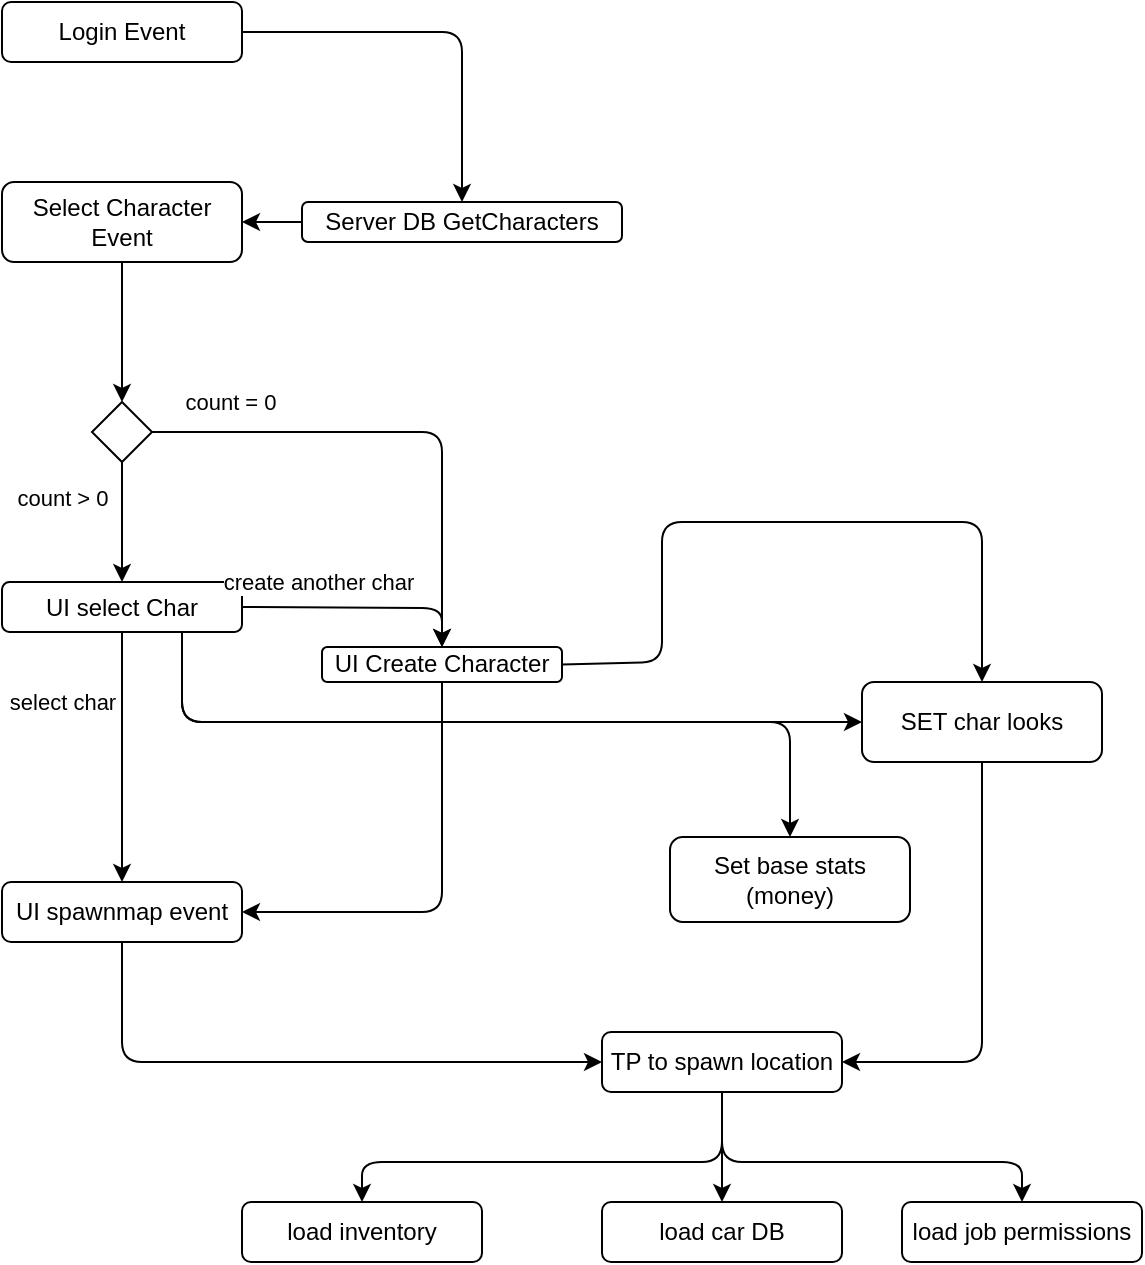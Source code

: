 <mxfile version="14.6.9" type="device"><diagram id="MF_iep5sGtG54IcuxpNn" name="Page-1"><mxGraphModel dx="1422" dy="794" grid="1" gridSize="10" guides="1" tooltips="1" connect="1" arrows="1" fold="1" page="1" pageScale="1" pageWidth="827" pageHeight="1169" math="0" shadow="0"><root><mxCell id="0"/><mxCell id="1" parent="0"/><mxCell id="SypkJPGDXxb2bkFtaXm_-1" value="Login Event" style="rounded=1;whiteSpace=wrap;html=1;" vertex="1" parent="1"><mxGeometry x="40" y="40" width="120" height="30" as="geometry"/></mxCell><mxCell id="SypkJPGDXxb2bkFtaXm_-2" value="" style="endArrow=classic;html=1;exitX=1;exitY=0.5;exitDx=0;exitDy=0;entryX=0.5;entryY=0;entryDx=0;entryDy=0;" edge="1" parent="1" source="SypkJPGDXxb2bkFtaXm_-1" target="SypkJPGDXxb2bkFtaXm_-3"><mxGeometry width="50" height="50" relative="1" as="geometry"><mxPoint x="390" y="430" as="sourcePoint"/><mxPoint x="80" y="220" as="targetPoint"/><Array as="points"><mxPoint x="270" y="55"/></Array></mxGeometry></mxCell><mxCell id="SypkJPGDXxb2bkFtaXm_-3" value="Server DB GetCharacters" style="rounded=1;whiteSpace=wrap;html=1;" vertex="1" parent="1"><mxGeometry x="190" y="140" width="160" height="20" as="geometry"/></mxCell><mxCell id="SypkJPGDXxb2bkFtaXm_-4" value="Select Character Event" style="rounded=1;whiteSpace=wrap;html=1;" vertex="1" parent="1"><mxGeometry x="40" y="130" width="120" height="40" as="geometry"/></mxCell><mxCell id="SypkJPGDXxb2bkFtaXm_-5" value="" style="endArrow=classic;html=1;exitX=0;exitY=0.5;exitDx=0;exitDy=0;entryX=1;entryY=0.5;entryDx=0;entryDy=0;" edge="1" parent="1" source="SypkJPGDXxb2bkFtaXm_-3" target="SypkJPGDXxb2bkFtaXm_-4"><mxGeometry width="50" height="50" relative="1" as="geometry"><mxPoint x="390" y="420" as="sourcePoint"/><mxPoint x="440" y="370" as="targetPoint"/></mxGeometry></mxCell><mxCell id="SypkJPGDXxb2bkFtaXm_-6" value="" style="rhombus;whiteSpace=wrap;html=1;" vertex="1" parent="1"><mxGeometry x="85" y="240" width="30" height="30" as="geometry"/></mxCell><mxCell id="SypkJPGDXxb2bkFtaXm_-7" value="" style="endArrow=classic;html=1;exitX=0.5;exitY=1;exitDx=0;exitDy=0;entryX=0.5;entryY=0;entryDx=0;entryDy=0;" edge="1" parent="1" source="SypkJPGDXxb2bkFtaXm_-4" target="SypkJPGDXxb2bkFtaXm_-6"><mxGeometry width="50" height="50" relative="1" as="geometry"><mxPoint x="390" y="420" as="sourcePoint"/><mxPoint x="440" y="370" as="targetPoint"/></mxGeometry></mxCell><mxCell id="SypkJPGDXxb2bkFtaXm_-8" value="UI select Char" style="rounded=1;whiteSpace=wrap;html=1;" vertex="1" parent="1"><mxGeometry x="40" y="330" width="120" height="25" as="geometry"/></mxCell><mxCell id="SypkJPGDXxb2bkFtaXm_-9" value="" style="endArrow=classic;html=1;exitX=0.5;exitY=1;exitDx=0;exitDy=0;entryX=0.5;entryY=0;entryDx=0;entryDy=0;" edge="1" parent="1" source="SypkJPGDXxb2bkFtaXm_-6" target="SypkJPGDXxb2bkFtaXm_-8"><mxGeometry width="50" height="50" relative="1" as="geometry"><mxPoint x="390" y="420" as="sourcePoint"/><mxPoint x="440" y="370" as="targetPoint"/></mxGeometry></mxCell><mxCell id="SypkJPGDXxb2bkFtaXm_-19" value="count &amp;gt; 0" style="edgeLabel;html=1;align=center;verticalAlign=middle;resizable=0;points=[];" vertex="1" connectable="0" parent="SypkJPGDXxb2bkFtaXm_-9"><mxGeometry x="-0.4" y="4" relative="1" as="geometry"><mxPoint x="-34" as="offset"/></mxGeometry></mxCell><mxCell id="SypkJPGDXxb2bkFtaXm_-10" value="UI Create Character" style="rounded=1;whiteSpace=wrap;html=1;" vertex="1" parent="1"><mxGeometry x="200" y="362.5" width="120" height="17.5" as="geometry"/></mxCell><mxCell id="SypkJPGDXxb2bkFtaXm_-11" value="" style="endArrow=classic;html=1;exitX=1;exitY=0.5;exitDx=0;exitDy=0;entryX=0.5;entryY=0;entryDx=0;entryDy=0;" edge="1" parent="1" source="SypkJPGDXxb2bkFtaXm_-6" target="SypkJPGDXxb2bkFtaXm_-10"><mxGeometry width="50" height="50" relative="1" as="geometry"><mxPoint x="390" y="420" as="sourcePoint"/><mxPoint x="440" y="370" as="targetPoint"/><Array as="points"><mxPoint x="260" y="255"/></Array></mxGeometry></mxCell><mxCell id="SypkJPGDXxb2bkFtaXm_-18" value="count = 0" style="edgeLabel;html=1;align=center;verticalAlign=middle;resizable=0;points=[];" vertex="1" connectable="0" parent="SypkJPGDXxb2bkFtaXm_-11"><mxGeometry x="-0.842" y="2" relative="1" as="geometry"><mxPoint x="19" y="-13" as="offset"/></mxGeometry></mxCell><mxCell id="SypkJPGDXxb2bkFtaXm_-12" value="" style="endArrow=classic;html=1;exitX=1;exitY=0.5;exitDx=0;exitDy=0;entryX=0.5;entryY=0;entryDx=0;entryDy=0;" edge="1" parent="1" source="SypkJPGDXxb2bkFtaXm_-8" target="SypkJPGDXxb2bkFtaXm_-10"><mxGeometry width="50" height="50" relative="1" as="geometry"><mxPoint x="390" y="420" as="sourcePoint"/><mxPoint x="440" y="370" as="targetPoint"/><Array as="points"><mxPoint x="260" y="343"/></Array></mxGeometry></mxCell><mxCell id="SypkJPGDXxb2bkFtaXm_-20" value="create another char" style="edgeLabel;html=1;align=center;verticalAlign=middle;resizable=0;points=[];" vertex="1" connectable="0" parent="SypkJPGDXxb2bkFtaXm_-12"><mxGeometry x="-0.675" y="1" relative="1" as="geometry"><mxPoint x="18" y="-12" as="offset"/></mxGeometry></mxCell><mxCell id="SypkJPGDXxb2bkFtaXm_-13" value="" style="endArrow=classic;html=1;exitX=0.5;exitY=1;exitDx=0;exitDy=0;" edge="1" parent="1" source="SypkJPGDXxb2bkFtaXm_-8" target="SypkJPGDXxb2bkFtaXm_-14"><mxGeometry width="50" height="50" relative="1" as="geometry"><mxPoint x="390" y="420" as="sourcePoint"/><mxPoint x="100" y="520" as="targetPoint"/></mxGeometry></mxCell><mxCell id="SypkJPGDXxb2bkFtaXm_-21" value="select char" style="edgeLabel;html=1;align=center;verticalAlign=middle;resizable=0;points=[];" vertex="1" connectable="0" parent="SypkJPGDXxb2bkFtaXm_-13"><mxGeometry x="-0.312" y="3" relative="1" as="geometry"><mxPoint x="-33" y="-8" as="offset"/></mxGeometry></mxCell><mxCell id="SypkJPGDXxb2bkFtaXm_-14" value="UI spawnmap event" style="rounded=1;whiteSpace=wrap;html=1;" vertex="1" parent="1"><mxGeometry x="40" y="480" width="120" height="30" as="geometry"/></mxCell><mxCell id="SypkJPGDXxb2bkFtaXm_-15" value="" style="endArrow=classic;html=1;exitX=0.5;exitY=1;exitDx=0;exitDy=0;entryX=1;entryY=0.5;entryDx=0;entryDy=0;" edge="1" parent="1" source="SypkJPGDXxb2bkFtaXm_-10" target="SypkJPGDXxb2bkFtaXm_-14"><mxGeometry width="50" height="50" relative="1" as="geometry"><mxPoint x="390" y="420" as="sourcePoint"/><mxPoint x="440" y="370" as="targetPoint"/><Array as="points"><mxPoint x="260" y="495"/></Array></mxGeometry></mxCell><mxCell id="SypkJPGDXxb2bkFtaXm_-16" value="TP to spawn location" style="rounded=1;whiteSpace=wrap;html=1;" vertex="1" parent="1"><mxGeometry x="340" y="555" width="120" height="30" as="geometry"/></mxCell><mxCell id="SypkJPGDXxb2bkFtaXm_-17" value="" style="endArrow=classic;html=1;exitX=0.5;exitY=1;exitDx=0;exitDy=0;entryX=0;entryY=0.5;entryDx=0;entryDy=0;" edge="1" parent="1" source="SypkJPGDXxb2bkFtaXm_-14" target="SypkJPGDXxb2bkFtaXm_-16"><mxGeometry width="50" height="50" relative="1" as="geometry"><mxPoint x="390" y="420" as="sourcePoint"/><mxPoint x="440" y="370" as="targetPoint"/><Array as="points"><mxPoint x="100" y="570"/></Array></mxGeometry></mxCell><mxCell id="SypkJPGDXxb2bkFtaXm_-22" value="" style="endArrow=classic;html=1;exitX=0.75;exitY=1;exitDx=0;exitDy=0;" edge="1" parent="1" source="SypkJPGDXxb2bkFtaXm_-8" target="SypkJPGDXxb2bkFtaXm_-23"><mxGeometry width="50" height="50" relative="1" as="geometry"><mxPoint x="390" y="420" as="sourcePoint"/><mxPoint x="520" y="400" as="targetPoint"/><Array as="points"><mxPoint x="130" y="400"/></Array></mxGeometry></mxCell><mxCell id="SypkJPGDXxb2bkFtaXm_-23" value="SET char looks" style="rounded=1;whiteSpace=wrap;html=1;" vertex="1" parent="1"><mxGeometry x="470" y="380" width="120" height="40" as="geometry"/></mxCell><mxCell id="SypkJPGDXxb2bkFtaXm_-24" value="" style="endArrow=classic;html=1;exitX=1;exitY=0.5;exitDx=0;exitDy=0;entryX=0.5;entryY=0;entryDx=0;entryDy=0;" edge="1" parent="1" source="SypkJPGDXxb2bkFtaXm_-10" target="SypkJPGDXxb2bkFtaXm_-23"><mxGeometry width="50" height="50" relative="1" as="geometry"><mxPoint x="390" y="420" as="sourcePoint"/><mxPoint x="440" y="370" as="targetPoint"/><Array as="points"><mxPoint x="370" y="370"/><mxPoint x="370" y="300"/><mxPoint x="530" y="300"/></Array></mxGeometry></mxCell><mxCell id="SypkJPGDXxb2bkFtaXm_-25" value="" style="endArrow=classic;html=1;exitX=0.5;exitY=1;exitDx=0;exitDy=0;entryX=1;entryY=0.5;entryDx=0;entryDy=0;" edge="1" parent="1" source="SypkJPGDXxb2bkFtaXm_-23" target="SypkJPGDXxb2bkFtaXm_-16"><mxGeometry width="50" height="50" relative="1" as="geometry"><mxPoint x="390" y="420" as="sourcePoint"/><mxPoint x="440" y="370" as="targetPoint"/><Array as="points"><mxPoint x="530" y="570"/></Array></mxGeometry></mxCell><mxCell id="SypkJPGDXxb2bkFtaXm_-26" value="Set base stats (money)" style="rounded=1;whiteSpace=wrap;html=1;" vertex="1" parent="1"><mxGeometry x="374" y="457.5" width="120" height="42.5" as="geometry"/></mxCell><mxCell id="SypkJPGDXxb2bkFtaXm_-27" value="" style="endArrow=classic;html=1;exitX=0.75;exitY=1;exitDx=0;exitDy=0;entryX=0.5;entryY=0;entryDx=0;entryDy=0;" edge="1" parent="1" source="SypkJPGDXxb2bkFtaXm_-8" target="SypkJPGDXxb2bkFtaXm_-26"><mxGeometry width="50" height="50" relative="1" as="geometry"><mxPoint x="390" y="410" as="sourcePoint"/><mxPoint x="440" y="360" as="targetPoint"/><Array as="points"><mxPoint x="130" y="400"/><mxPoint x="434" y="400"/></Array></mxGeometry></mxCell><mxCell id="SypkJPGDXxb2bkFtaXm_-28" value="" style="endArrow=classic;html=1;exitX=0.5;exitY=1;exitDx=0;exitDy=0;entryX=0.5;entryY=0;entryDx=0;entryDy=0;" edge="1" parent="1" source="SypkJPGDXxb2bkFtaXm_-16" target="SypkJPGDXxb2bkFtaXm_-29"><mxGeometry width="50" height="50" relative="1" as="geometry"><mxPoint x="390" y="610" as="sourcePoint"/><mxPoint x="400" y="720" as="targetPoint"/></mxGeometry></mxCell><mxCell id="SypkJPGDXxb2bkFtaXm_-29" value="load car DB" style="rounded=1;whiteSpace=wrap;html=1;" vertex="1" parent="1"><mxGeometry x="340" y="640" width="120" height="30" as="geometry"/></mxCell><mxCell id="SypkJPGDXxb2bkFtaXm_-30" value="load job permissions" style="rounded=1;whiteSpace=wrap;html=1;" vertex="1" parent="1"><mxGeometry x="490" y="640" width="120" height="30" as="geometry"/></mxCell><mxCell id="SypkJPGDXxb2bkFtaXm_-32" value="" style="endArrow=classic;html=1;exitX=0.5;exitY=1;exitDx=0;exitDy=0;entryX=0.5;entryY=0;entryDx=0;entryDy=0;" edge="1" parent="1" source="SypkJPGDXxb2bkFtaXm_-16" target="SypkJPGDXxb2bkFtaXm_-30"><mxGeometry width="50" height="50" relative="1" as="geometry"><mxPoint x="390" y="710" as="sourcePoint"/><mxPoint x="440" y="660" as="targetPoint"/><Array as="points"><mxPoint x="400" y="620"/><mxPoint x="550" y="620"/></Array></mxGeometry></mxCell><mxCell id="SypkJPGDXxb2bkFtaXm_-33" value="load inventory" style="rounded=1;whiteSpace=wrap;html=1;" vertex="1" parent="1"><mxGeometry x="160" y="640" width="120" height="30" as="geometry"/></mxCell><mxCell id="SypkJPGDXxb2bkFtaXm_-34" value="" style="endArrow=classic;html=1;exitX=0.5;exitY=1;exitDx=0;exitDy=0;entryX=0.5;entryY=0;entryDx=0;entryDy=0;" edge="1" parent="1" source="SypkJPGDXxb2bkFtaXm_-16" target="SypkJPGDXxb2bkFtaXm_-33"><mxGeometry width="50" height="50" relative="1" as="geometry"><mxPoint x="390" y="610" as="sourcePoint"/><mxPoint x="440" y="560" as="targetPoint"/><Array as="points"><mxPoint x="400" y="620"/><mxPoint x="220" y="620"/></Array></mxGeometry></mxCell></root></mxGraphModel></diagram></mxfile>
